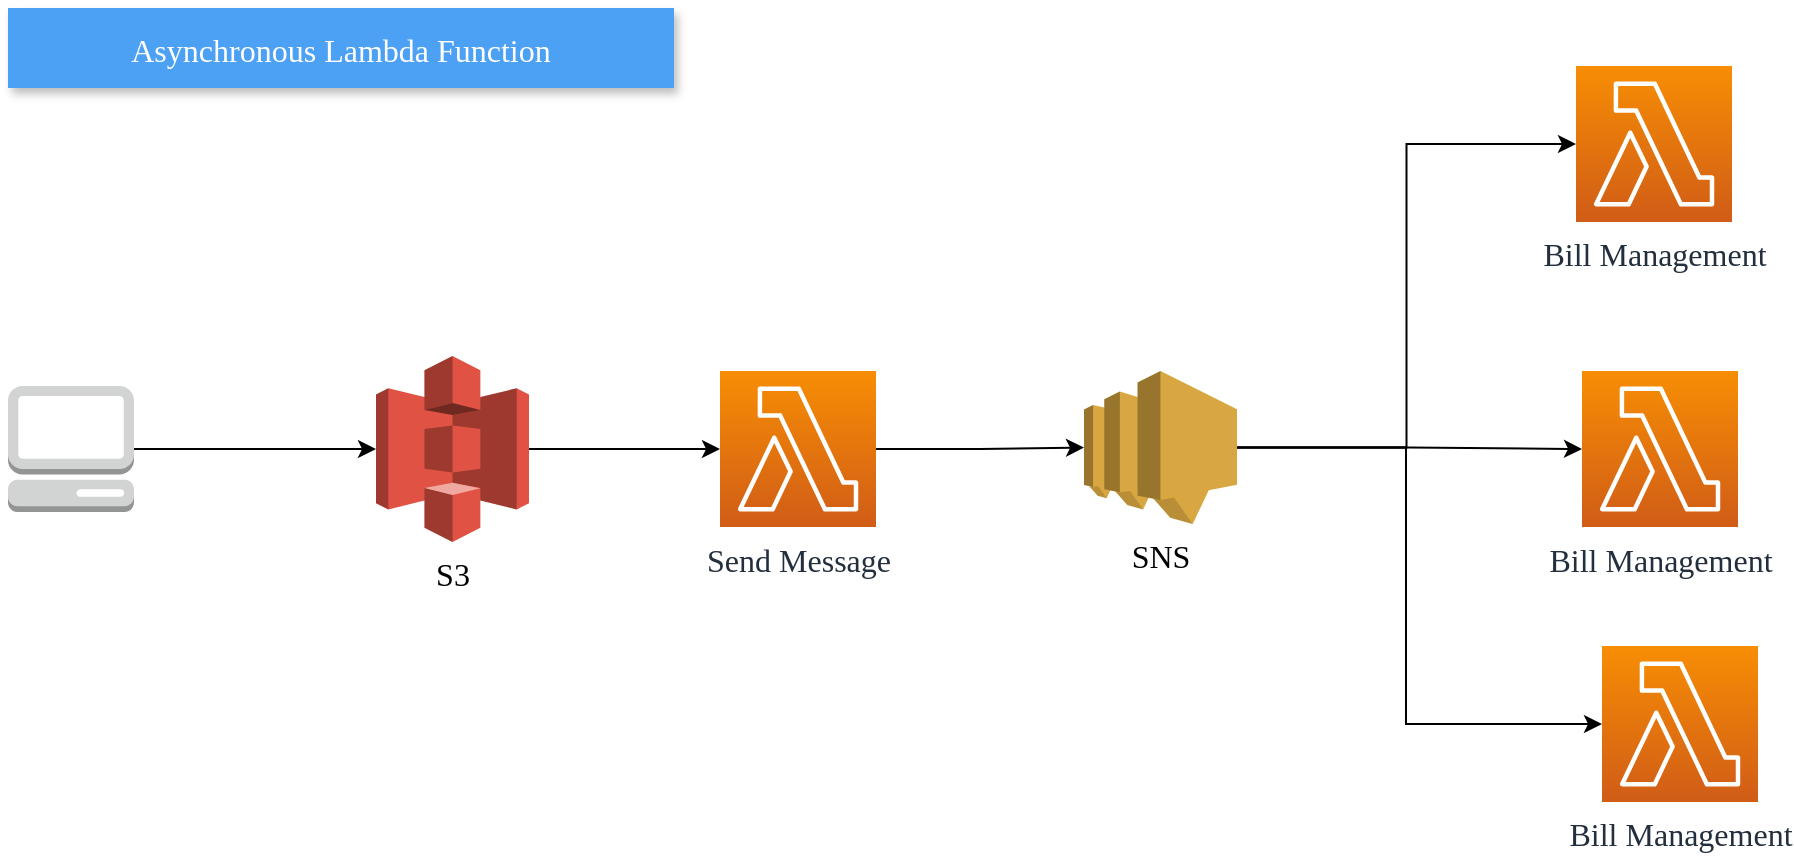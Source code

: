 <mxfile version="15.8.7" type="device"><diagram id="VQ8B5bBFCQLbodosVqdG" name="Page-1"><mxGraphModel dx="302" dy="-335" grid="0" gridSize="10" guides="1" tooltips="1" connect="1" arrows="1" fold="1" page="0" pageScale="1" pageWidth="850" pageHeight="1100" math="0" shadow="0"><root><mxCell id="0"/><mxCell id="1" parent="0"/><mxCell id="rf39WP9rLkbxwxlf7zvN-1" value="Asynchronous Lambda Function" style="fillColor=#4DA1F5;strokeColor=none;shadow=1;gradientColor=none;fontSize=16;align=center;spacingLeft=0;fontColor=#ffffff;fontFamily=Comic Sans MS;spacing=1;" parent="1" vertex="1"><mxGeometry x="1012" y="1428" width="333" height="40" as="geometry"/></mxCell><mxCell id="rf39WP9rLkbxwxlf7zvN-2" style="edgeStyle=none;rounded=0;orthogonalLoop=1;jettySize=auto;html=1;exitX=1;exitY=0.5;exitDx=0;exitDy=0;exitPerimeter=0;entryX=0;entryY=0.5;entryDx=0;entryDy=0;entryPerimeter=0;fontFamily=Comic Sans MS;fontSize=16;" parent="1" source="rf39WP9rLkbxwxlf7zvN-3" target="rf39WP9rLkbxwxlf7zvN-13" edge="1"><mxGeometry relative="1" as="geometry"><mxPoint x="1232" y="1648.5" as="targetPoint"/></mxGeometry></mxCell><mxCell id="rf39WP9rLkbxwxlf7zvN-3" value="" style="outlineConnect=0;dashed=0;verticalLabelPosition=bottom;verticalAlign=top;align=center;html=1;shape=mxgraph.aws3.management_console;fillColor=#D2D3D3;gradientColor=none;fontFamily=Comic Sans MS;fontSize=16;" parent="1" vertex="1"><mxGeometry x="1012" y="1617" width="63" height="63" as="geometry"/></mxCell><mxCell id="rf39WP9rLkbxwxlf7zvN-30" style="edgeStyle=orthogonalEdgeStyle;rounded=0;orthogonalLoop=1;jettySize=auto;html=1;exitX=1;exitY=0.5;exitDx=0;exitDy=0;exitPerimeter=0;fontFamily=Comic Sans MS;fontSize=16;" parent="1" source="rf39WP9rLkbxwxlf7zvN-8" target="rf39WP9rLkbxwxlf7zvN-29" edge="1"><mxGeometry relative="1" as="geometry"/></mxCell><mxCell id="rf39WP9rLkbxwxlf7zvN-8" value="&lt;font style=&quot;font-size: 16px&quot;&gt;Send Message&lt;/font&gt;" style="sketch=0;points=[[0,0,0],[0.25,0,0],[0.5,0,0],[0.75,0,0],[1,0,0],[0,1,0],[0.25,1,0],[0.5,1,0],[0.75,1,0],[1,1,0],[0,0.25,0],[0,0.5,0],[0,0.75,0],[1,0.25,0],[1,0.5,0],[1,0.75,0]];outlineConnect=0;fontColor=#232F3E;gradientColor=#F78E04;gradientDirection=north;fillColor=#D05C17;strokeColor=#ffffff;dashed=0;verticalLabelPosition=bottom;verticalAlign=top;align=center;html=1;fontSize=12;fontStyle=0;aspect=fixed;shape=mxgraph.aws4.resourceIcon;resIcon=mxgraph.aws4.lambda;fontFamily=Comic Sans MS;" parent="1" vertex="1"><mxGeometry x="1368" y="1609.5" width="78" height="78" as="geometry"/></mxCell><mxCell id="rf39WP9rLkbxwxlf7zvN-28" style="edgeStyle=orthogonalEdgeStyle;rounded=0;orthogonalLoop=1;jettySize=auto;html=1;exitX=1;exitY=0.5;exitDx=0;exitDy=0;exitPerimeter=0;" parent="1" source="rf39WP9rLkbxwxlf7zvN-13" target="rf39WP9rLkbxwxlf7zvN-8" edge="1"><mxGeometry relative="1" as="geometry"/></mxCell><mxCell id="rf39WP9rLkbxwxlf7zvN-13" value="&lt;font style=&quot;font-size: 16px&quot; face=&quot;Comic Sans MS&quot;&gt;S3&lt;/font&gt;" style="outlineConnect=0;dashed=0;verticalLabelPosition=bottom;verticalAlign=top;align=center;html=1;shape=mxgraph.aws3.s3;fillColor=#E05243;gradientColor=none;" parent="1" vertex="1"><mxGeometry x="1196" y="1602" width="76.5" height="93" as="geometry"/></mxCell><mxCell id="rf39WP9rLkbxwxlf7zvN-27" value="&lt;font style=&quot;font-size: 16px&quot;&gt;Bill Management&lt;/font&gt;" style="sketch=0;points=[[0,0,0],[0.25,0,0],[0.5,0,0],[0.75,0,0],[1,0,0],[0,1,0],[0.25,1,0],[0.5,1,0],[0.75,1,0],[1,1,0],[0,0.25,0],[0,0.5,0],[0,0.75,0],[1,0.25,0],[1,0.5,0],[1,0.75,0]];outlineConnect=0;fontColor=#232F3E;gradientColor=#F78E04;gradientDirection=north;fillColor=#D05C17;strokeColor=#ffffff;dashed=0;verticalLabelPosition=bottom;verticalAlign=top;align=center;html=1;fontSize=12;fontStyle=0;aspect=fixed;shape=mxgraph.aws4.resourceIcon;resIcon=mxgraph.aws4.lambda;fontFamily=Comic Sans MS;" parent="1" vertex="1"><mxGeometry x="1799" y="1609.5" width="78" height="78" as="geometry"/></mxCell><mxCell id="Cuv_XT5kwn_v6xmf7PXj-1" style="edgeStyle=orthogonalEdgeStyle;rounded=0;orthogonalLoop=1;jettySize=auto;html=1;exitX=1;exitY=0.5;exitDx=0;exitDy=0;exitPerimeter=0;entryX=0;entryY=0.5;entryDx=0;entryDy=0;entryPerimeter=0;fontFamily=Comic Sans MS;fontSize=16;" edge="1" parent="1" source="rf39WP9rLkbxwxlf7zvN-29" target="rf39WP9rLkbxwxlf7zvN-27"><mxGeometry relative="1" as="geometry"/></mxCell><mxCell id="Cuv_XT5kwn_v6xmf7PXj-4" style="edgeStyle=orthogonalEdgeStyle;rounded=0;orthogonalLoop=1;jettySize=auto;html=1;exitX=1;exitY=0.5;exitDx=0;exitDy=0;exitPerimeter=0;entryX=0;entryY=0.5;entryDx=0;entryDy=0;entryPerimeter=0;fontFamily=Comic Sans MS;fontSize=16;" edge="1" parent="1" source="rf39WP9rLkbxwxlf7zvN-29" target="Cuv_XT5kwn_v6xmf7PXj-3"><mxGeometry relative="1" as="geometry"/></mxCell><mxCell id="Cuv_XT5kwn_v6xmf7PXj-5" style="edgeStyle=orthogonalEdgeStyle;rounded=0;orthogonalLoop=1;jettySize=auto;html=1;exitX=1;exitY=0.5;exitDx=0;exitDy=0;exitPerimeter=0;entryX=0;entryY=0.5;entryDx=0;entryDy=0;entryPerimeter=0;fontFamily=Comic Sans MS;fontSize=16;" edge="1" parent="1" source="rf39WP9rLkbxwxlf7zvN-29" target="Cuv_XT5kwn_v6xmf7PXj-2"><mxGeometry relative="1" as="geometry"><Array as="points"><mxPoint x="1711" y="1648"/><mxPoint x="1711" y="1786"/></Array></mxGeometry></mxCell><mxCell id="rf39WP9rLkbxwxlf7zvN-29" value="&lt;font style=&quot;font-size: 16px&quot; face=&quot;Comic Sans MS&quot;&gt;SNS&lt;/font&gt;" style="outlineConnect=0;dashed=0;verticalLabelPosition=bottom;verticalAlign=top;align=center;html=1;shape=mxgraph.aws3.sns;fillColor=#D9A741;gradientColor=none;" parent="1" vertex="1"><mxGeometry x="1550" y="1609.5" width="76.5" height="76.5" as="geometry"/></mxCell><mxCell id="Cuv_XT5kwn_v6xmf7PXj-2" value="&lt;font style=&quot;font-size: 16px&quot;&gt;Bill Management&lt;/font&gt;" style="sketch=0;points=[[0,0,0],[0.25,0,0],[0.5,0,0],[0.75,0,0],[1,0,0],[0,1,0],[0.25,1,0],[0.5,1,0],[0.75,1,0],[1,1,0],[0,0.25,0],[0,0.5,0],[0,0.75,0],[1,0.25,0],[1,0.5,0],[1,0.75,0]];outlineConnect=0;fontColor=#232F3E;gradientColor=#F78E04;gradientDirection=north;fillColor=#D05C17;strokeColor=#ffffff;dashed=0;verticalLabelPosition=bottom;verticalAlign=top;align=center;html=1;fontSize=12;fontStyle=0;aspect=fixed;shape=mxgraph.aws4.resourceIcon;resIcon=mxgraph.aws4.lambda;fontFamily=Comic Sans MS;" vertex="1" parent="1"><mxGeometry x="1809" y="1747" width="78" height="78" as="geometry"/></mxCell><mxCell id="Cuv_XT5kwn_v6xmf7PXj-3" value="&lt;font style=&quot;font-size: 16px&quot;&gt;Bill Management&lt;/font&gt;" style="sketch=0;points=[[0,0,0],[0.25,0,0],[0.5,0,0],[0.75,0,0],[1,0,0],[0,1,0],[0.25,1,0],[0.5,1,0],[0.75,1,0],[1,1,0],[0,0.25,0],[0,0.5,0],[0,0.75,0],[1,0.25,0],[1,0.5,0],[1,0.75,0]];outlineConnect=0;fontColor=#232F3E;gradientColor=#F78E04;gradientDirection=north;fillColor=#D05C17;strokeColor=#ffffff;dashed=0;verticalLabelPosition=bottom;verticalAlign=top;align=center;html=1;fontSize=12;fontStyle=0;aspect=fixed;shape=mxgraph.aws4.resourceIcon;resIcon=mxgraph.aws4.lambda;fontFamily=Comic Sans MS;" vertex="1" parent="1"><mxGeometry x="1796" y="1457" width="78" height="78" as="geometry"/></mxCell></root></mxGraphModel></diagram></mxfile>